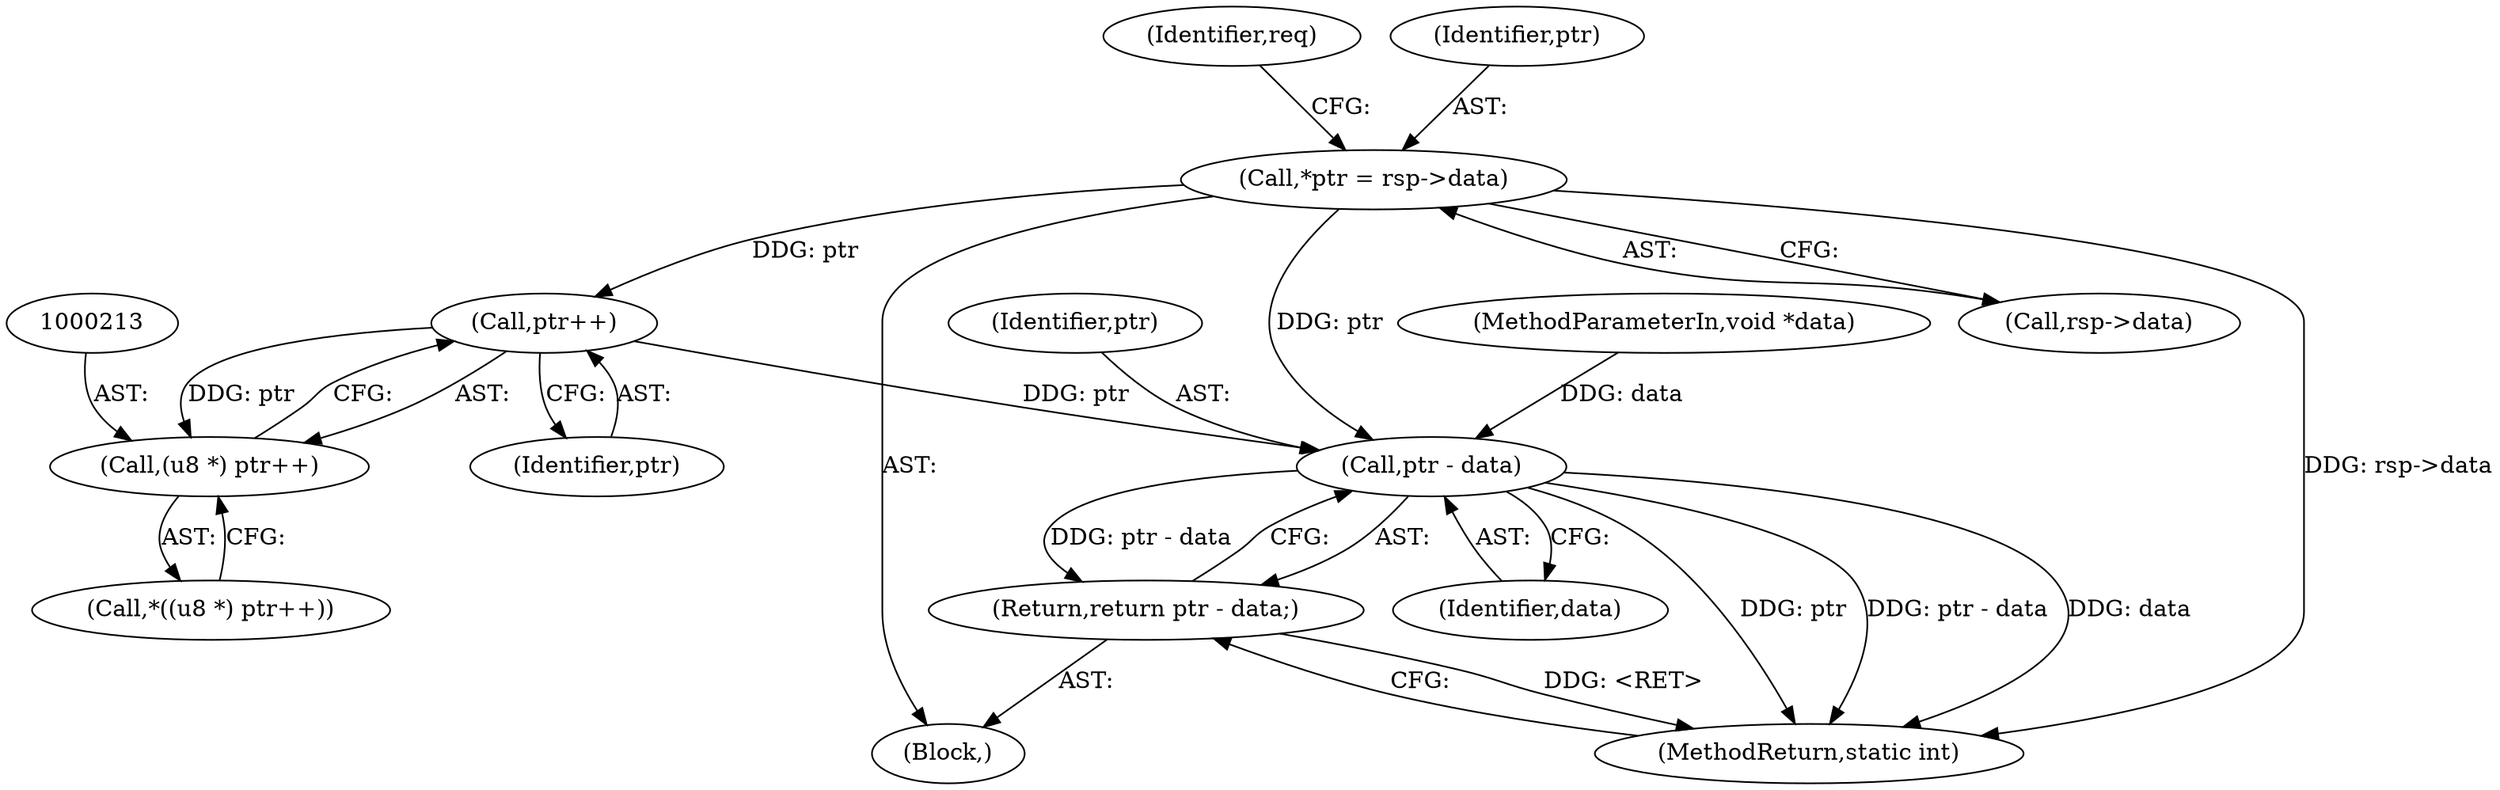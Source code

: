 digraph "0_linux_f2fcfcd670257236ebf2088bbdf26f6a8ef459fe_3@pointer" {
"1000214" [label="(Call,ptr++)"];
"1000115" [label="(Call,*ptr = rsp->data)"];
"1000212" [label="(Call,(u8 *) ptr++)"];
"1000306" [label="(Call,ptr - data)"];
"1000305" [label="(Return,return ptr - data;)"];
"1000122" [label="(Identifier,req)"];
"1000308" [label="(Identifier,data)"];
"1000117" [label="(Call,rsp->data)"];
"1000115" [label="(Call,*ptr = rsp->data)"];
"1000212" [label="(Call,(u8 *) ptr++)"];
"1000116" [label="(Identifier,ptr)"];
"1000306" [label="(Call,ptr - data)"];
"1000103" [label="(MethodParameterIn,void *data)"];
"1000305" [label="(Return,return ptr - data;)"];
"1000307" [label="(Identifier,ptr)"];
"1000104" [label="(Block,)"];
"1000211" [label="(Call,*((u8 *) ptr++))"];
"1000214" [label="(Call,ptr++)"];
"1000309" [label="(MethodReturn,static int)"];
"1000215" [label="(Identifier,ptr)"];
"1000214" -> "1000212"  [label="AST: "];
"1000214" -> "1000215"  [label="CFG: "];
"1000215" -> "1000214"  [label="AST: "];
"1000212" -> "1000214"  [label="CFG: "];
"1000214" -> "1000212"  [label="DDG: ptr"];
"1000115" -> "1000214"  [label="DDG: ptr"];
"1000214" -> "1000306"  [label="DDG: ptr"];
"1000115" -> "1000104"  [label="AST: "];
"1000115" -> "1000117"  [label="CFG: "];
"1000116" -> "1000115"  [label="AST: "];
"1000117" -> "1000115"  [label="AST: "];
"1000122" -> "1000115"  [label="CFG: "];
"1000115" -> "1000309"  [label="DDG: rsp->data"];
"1000115" -> "1000306"  [label="DDG: ptr"];
"1000212" -> "1000211"  [label="AST: "];
"1000213" -> "1000212"  [label="AST: "];
"1000211" -> "1000212"  [label="CFG: "];
"1000306" -> "1000305"  [label="AST: "];
"1000306" -> "1000308"  [label="CFG: "];
"1000307" -> "1000306"  [label="AST: "];
"1000308" -> "1000306"  [label="AST: "];
"1000305" -> "1000306"  [label="CFG: "];
"1000306" -> "1000309"  [label="DDG: ptr"];
"1000306" -> "1000309"  [label="DDG: ptr - data"];
"1000306" -> "1000309"  [label="DDG: data"];
"1000306" -> "1000305"  [label="DDG: ptr - data"];
"1000103" -> "1000306"  [label="DDG: data"];
"1000305" -> "1000104"  [label="AST: "];
"1000309" -> "1000305"  [label="CFG: "];
"1000305" -> "1000309"  [label="DDG: <RET>"];
}
